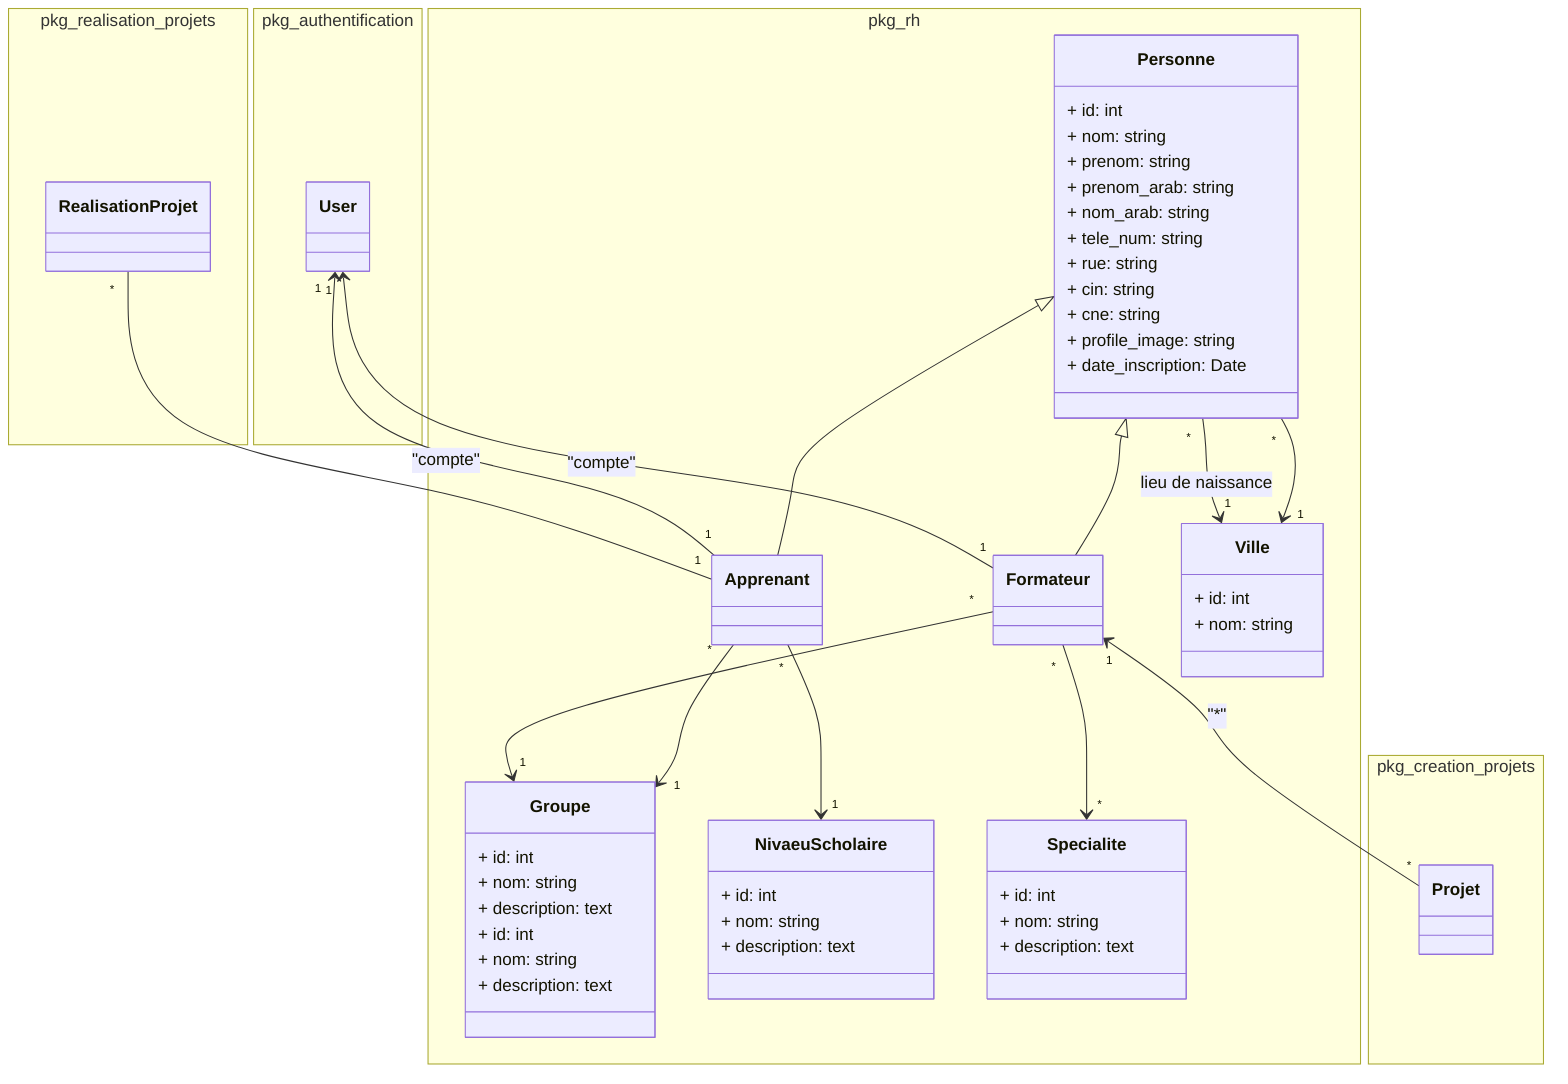 classDiagram

namespace pkg_rh {
  class Personne
  class Formateur 
  class Apprenant
  class  Groupe 
  class  Ville
  class  NivaeuScholaire
  class Specialite
}

Personne <|-- Formateur
Personne <|-- Apprenant 
User "1" <-- "1" Formateur : "compte"
User "1" <-- "1" Apprenant : "compte"
Apprenant "*" --> "1" Groupe 
Formateur "*" --> "1" Groupe
Formateur "*" --> "*" Specialite
Apprenant "*" --> "1" NivaeuScholaire
Personne "*" --> "1" Ville
Personne "*" --> "1" Ville : lieu de naissance


Formateur "1" <-- "*" Projet  :"*"
RealisationProjet "*" -- "1" Apprenant

namespace pkg_authentification {
class User
}

namespace pkg_creation_projets {
  class Projet
}
namespace pkg_realisation_projets {
  class RealisationProjet
}


class Personne {
    + id: int 
    + nom: string 
    + prenom: string 
    + prenom_arab: string
    + nom_arab: string
    + tele_num: string
    + rue: string
    + cin: string
    + cne: string
    + profile_image: string
    + date_inscription: Date
    %% + type : string : Voue ne pouvez pas ajouter le champs type ici, il doit être ajouter dans la base de données 
    %% Le change type est sumbolisé dans le diagramme de classe par la notion d'héritage
}

class Groupe {
  +  id: int
  +  nom: string
  +  description: text
}


class Specialite {
  +  id: int
  +  nom: string
  +  description: text
}


class NivaeuScholaire {
  +  id: int
  +  nom: string
  +  description: text
}


class Groupe {
  +  id: int
  +  nom: string
  +  description: text
}

class Ville {
  +  id: int
  +  nom: string
}